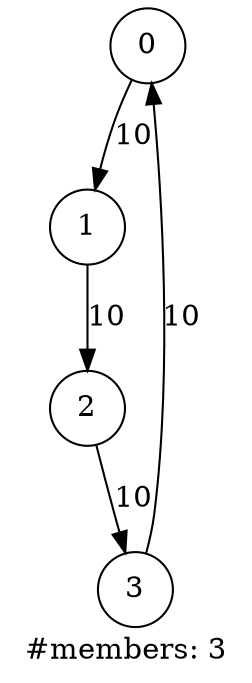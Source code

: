 digraph CommNet_1
{
    label = "#members: 3"
    node [color=black, shape=circle]
    rank="same"

    mem0 [label="0", id="0"]
    mem1 [label="1", id="1"]
    mem2 [label="2", id="2"]
    mem3 [label="3", id="3"]

    mem0 ->mem1 [label="10", interval="10"]
    mem1 ->mem2 [label="10", interval="10"]
    mem2 ->mem3 [label="10", interval="10"]
    mem3 ->mem0 [label="10", interval="10"]
}
